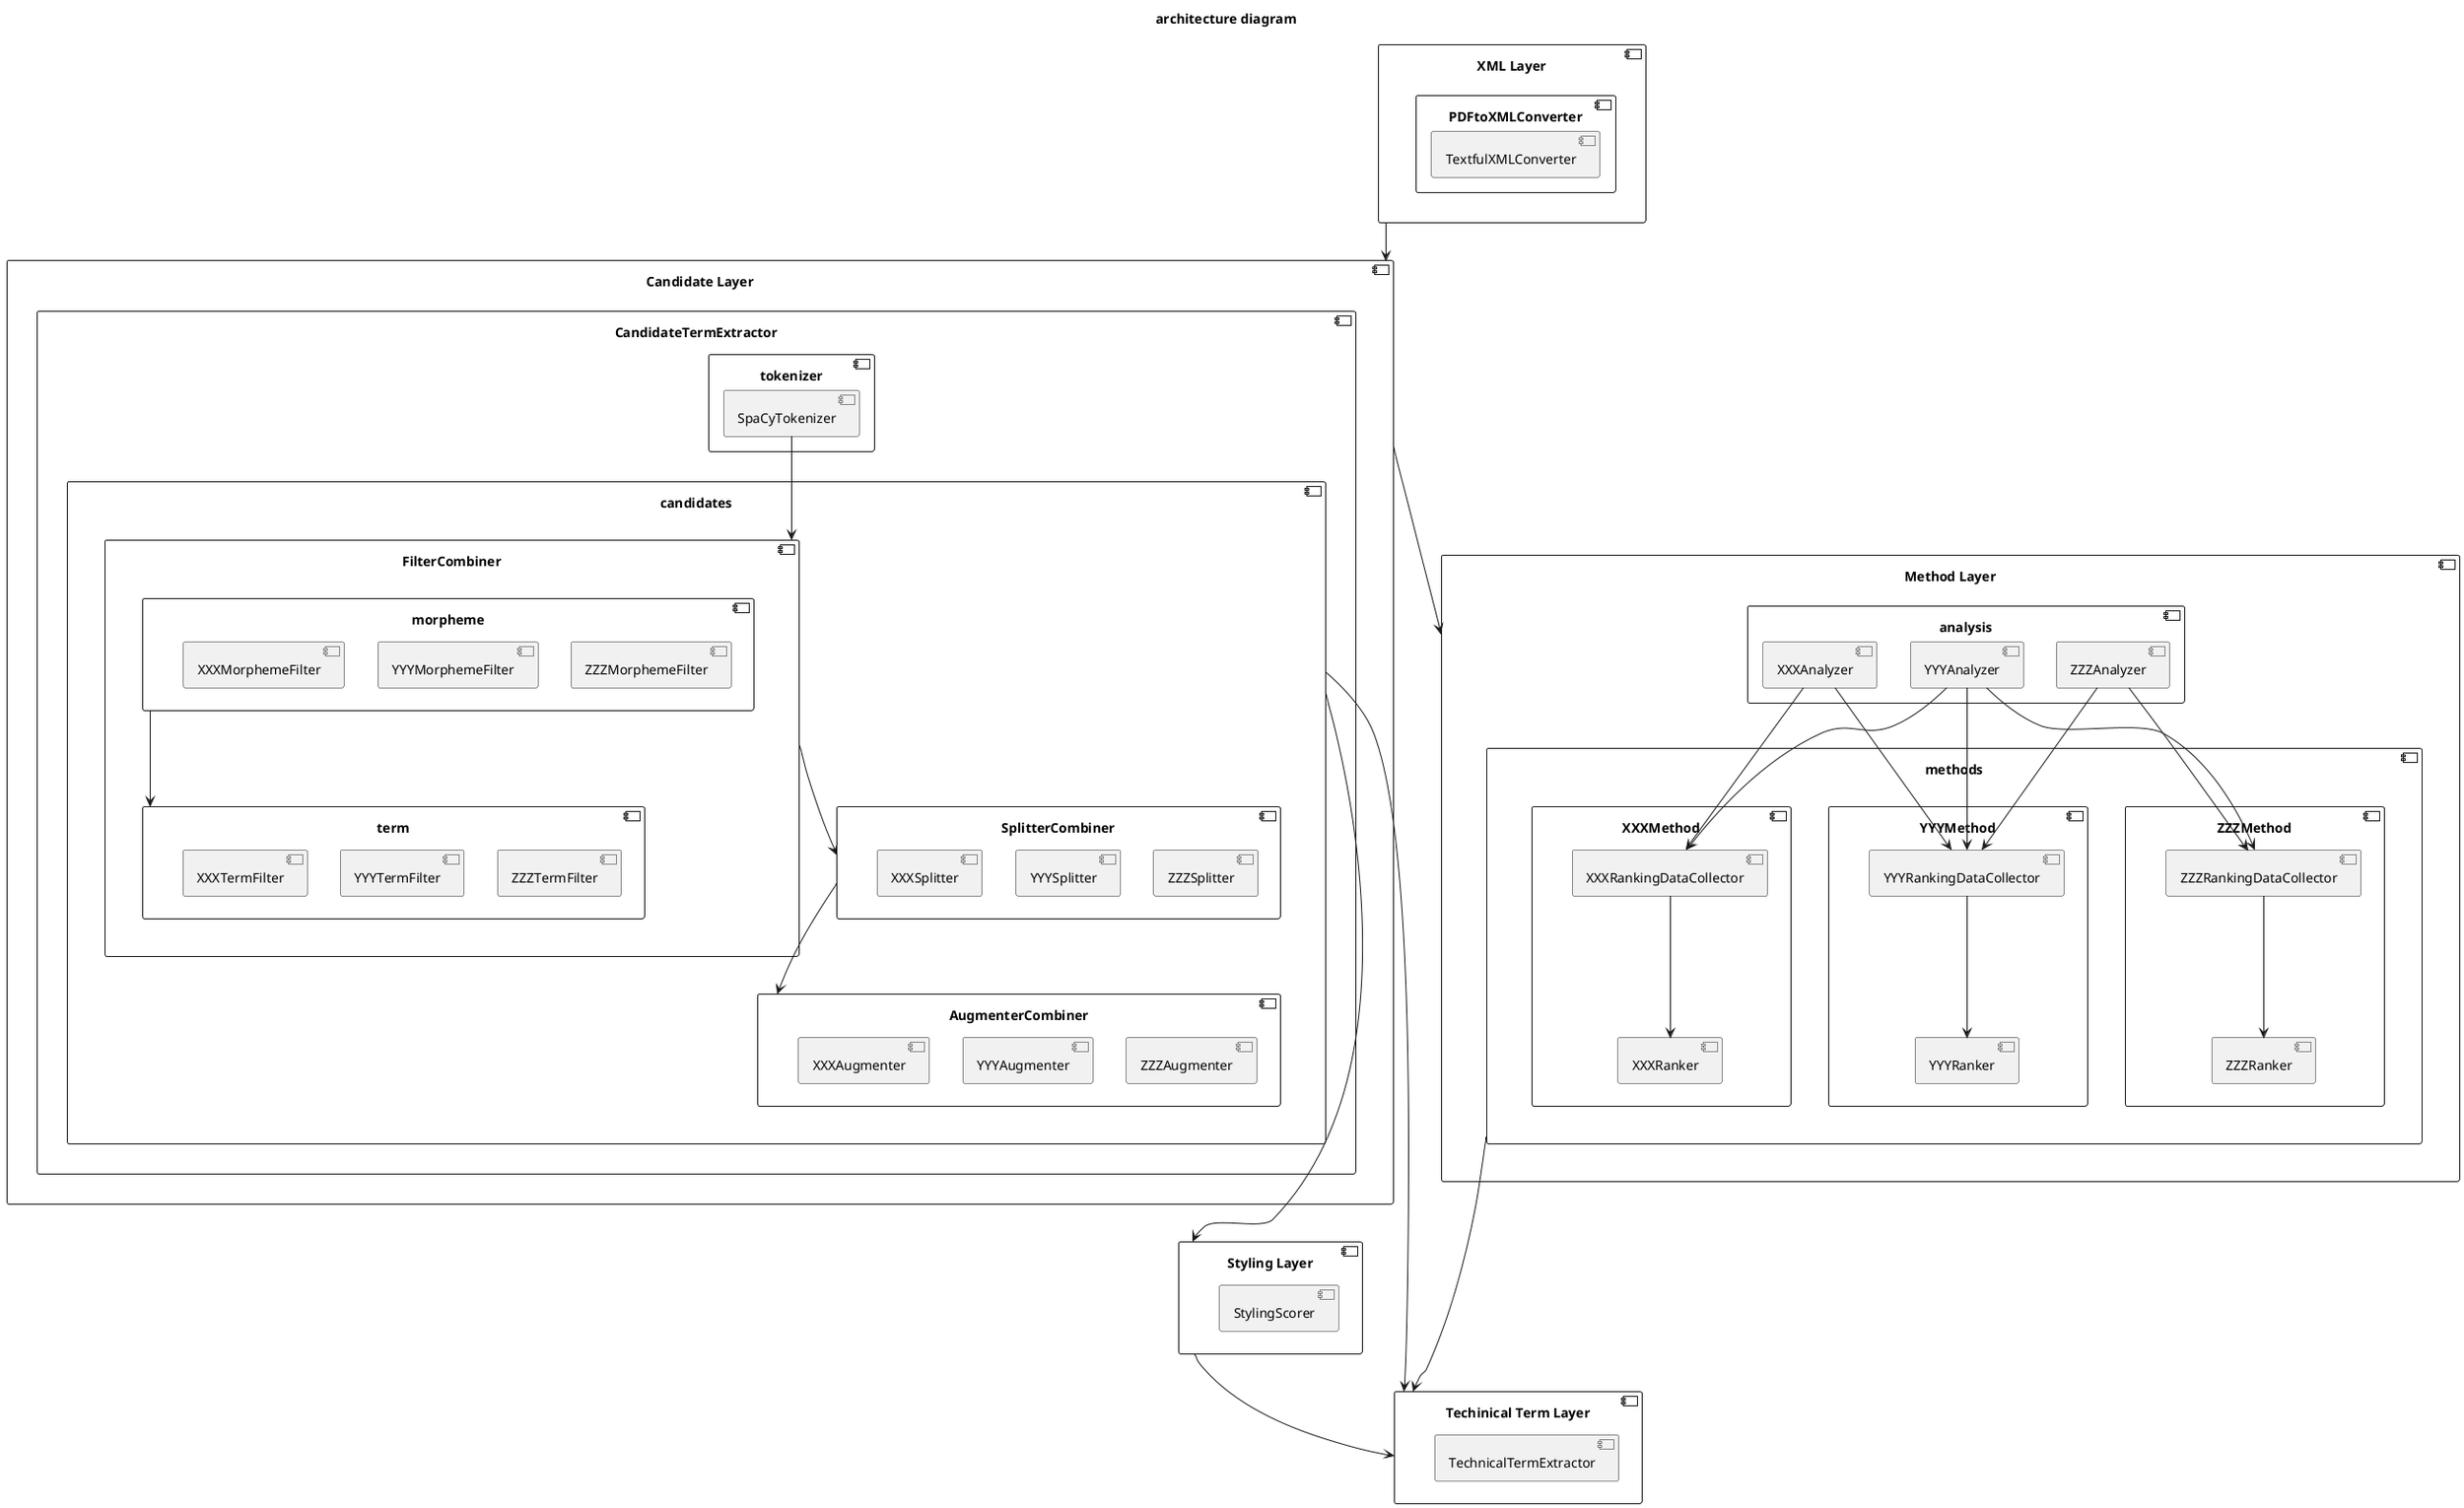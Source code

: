 @startuml
title "architecture diagram"

component "XML Layer" as XMLLayer {
    component PDFtoXMLConverter {
        component TextfulXMLConverter
    }
}

component "Candidate Layer" as CandidateLayer {
    component CandidateTermExtractor {
        component tokenizer {
            component SpaCyTokenizer
        }

        component candidates {
            component FilterCombiner {
                component morpheme {
                    component XXXMorphemeFilter
                    component YYYMorphemeFilter
                    component ZZZMorphemeFilter

                    XXXMorphemeFilter -[hidden]right- YYYMorphemeFilter
                    YYYMorphemeFilter -[hidden]right- ZZZMorphemeFilter
                }

                component term {
                    component XXXTermFilter
                    component YYYTermFilter
                    component ZZZTermFilter

                    XXXTermFilter -[hidden]right- YYYTermFilter
                    YYYTermFilter -[hidden]right- ZZZTermFilter
                }
                morpheme -down-> term
            }

            component SplitterCombiner {
                component XXXSplitter
                component YYYSplitter
                component ZZZSplitter

                XXXSplitter -[hidden]right- YYYSplitter
                YYYSplitter -[hidden]right- ZZZSplitter
            }

            component AugmenterCombiner {
                component XXXAugmenter
                component YYYAugmenter
                component ZZZAugmenter

                XXXAugmenter -[hidden]right- YYYAugmenter
                YYYAugmenter -[hidden]right- ZZZAugmenter
            }
        }
    }
    SpaCyTokenizer -down-> FilterCombiner
    FilterCombiner -down-> SplitterCombiner
    SplitterCombiner -down-> AugmenterCombiner
    
}

component "Method Layer" as MethodLayer {
    component analysis {
        component XXXAnalyzer
        component YYYAnalyzer
        component ZZZAnalyzer

        XXXAnalyzer -[hidden]right- YYYAnalyzer
        YYYAnalyzer -[hidden]right- ZZZAnalyzer
    }

    component methods {
        component XXXMethod {
            component XXXRankingDataCollector
            component XXXRanker

            XXXRankingDataCollector -down-> XXXRanker
        }

        component YYYMethod {
            component YYYRankingDataCollector
            component YYYRanker

            YYYRankingDataCollector -down-> YYYRanker
        }

        component ZZZMethod {
            component ZZZRankingDataCollector
            component ZZZRanker

            ZZZRankingDataCollector -down-> ZZZRanker
        }

        XXXMethod -[hidden]right- YYYMethod
        YYYMethod -[hidden]right- ZZZMethod
    }

    XXXAnalyzer -down-> XXXRankingDataCollector
    YYYAnalyzer -down-> XXXRankingDataCollector
    XXXAnalyzer -down-> YYYRankingDataCollector
    YYYAnalyzer -down-> YYYRankingDataCollector
    ZZZAnalyzer -down-> YYYRankingDataCollector
    YYYAnalyzer -down-> ZZZRankingDataCollector
    ZZZAnalyzer -down-> ZZZRankingDataCollector
}

component "Styling Layer" as StylingLayer {
    component StylingScorer
}

component "Techinical Term Layer" as TechinicalTermLayer {
    component TechnicalTermExtractor
}

XMLLayer -down-> CandidateLayer
CandidateLayer -down-> MethodLayer
candidates ---down-> StylingLayer
candidates --down-> TechinicalTermLayer
methods ---down-> TechinicalTermLayer
StylingLayer -down-> TechinicalTermLayer

@enduml
